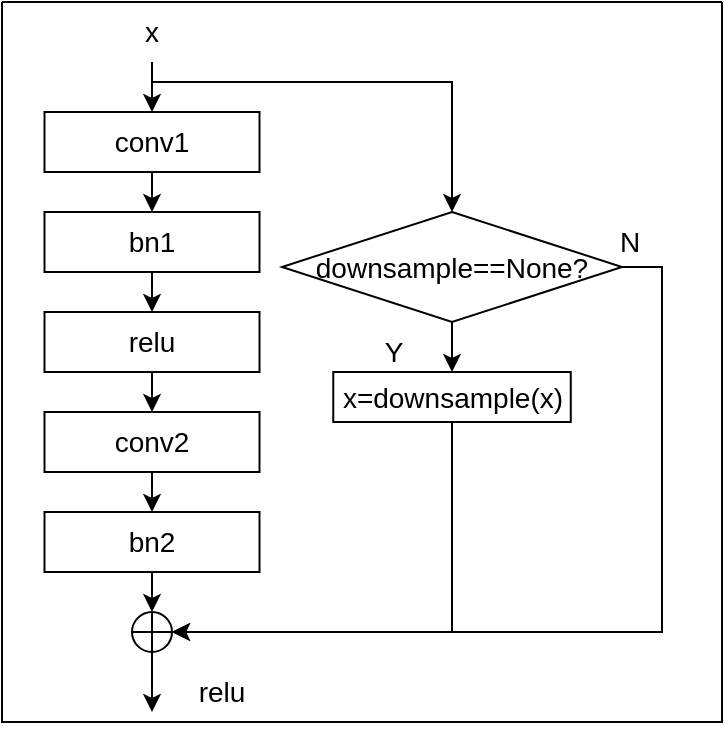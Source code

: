 <mxfile version="21.3.0" type="github">
  <diagram name="第 1 页" id="DMnvuIvCpmK1uP2-rj82">
    <mxGraphModel dx="724" dy="373" grid="1" gridSize="10" guides="1" tooltips="1" connect="1" arrows="1" fold="1" page="1" pageScale="1" pageWidth="827" pageHeight="1169" math="0" shadow="0">
      <root>
        <mxCell id="0" />
        <mxCell id="1" parent="0" />
        <mxCell id="u3brcylE_DKALwnt3hsJ-1" value="" style="swimlane;startSize=0;" vertex="1" parent="1">
          <mxGeometry x="160" y="650" width="360" height="360" as="geometry" />
        </mxCell>
        <mxCell id="u3brcylE_DKALwnt3hsJ-2" style="edgeStyle=orthogonalEdgeStyle;rounded=0;orthogonalLoop=1;jettySize=auto;html=1;exitX=0.5;exitY=1;exitDx=0;exitDy=0;entryX=0.5;entryY=0;entryDx=0;entryDy=0;" edge="1" parent="u3brcylE_DKALwnt3hsJ-1" source="u3brcylE_DKALwnt3hsJ-3" target="u3brcylE_DKALwnt3hsJ-5">
          <mxGeometry relative="1" as="geometry" />
        </mxCell>
        <mxCell id="u3brcylE_DKALwnt3hsJ-22" style="edgeStyle=orthogonalEdgeStyle;rounded=0;orthogonalLoop=1;jettySize=auto;html=1;entryX=0.5;entryY=0;entryDx=0;entryDy=0;" edge="1" parent="u3brcylE_DKALwnt3hsJ-1" target="u3brcylE_DKALwnt3hsJ-21">
          <mxGeometry relative="1" as="geometry">
            <mxPoint x="75" y="40" as="sourcePoint" />
            <Array as="points">
              <mxPoint x="225" y="40" />
            </Array>
          </mxGeometry>
        </mxCell>
        <mxCell id="u3brcylE_DKALwnt3hsJ-3" value="&lt;font style=&quot;font-size: 14px;&quot;&gt;conv1&lt;/font&gt;" style="rounded=0;whiteSpace=wrap;html=1;" vertex="1" parent="u3brcylE_DKALwnt3hsJ-1">
          <mxGeometry x="21.25" y="55" width="107.5" height="30" as="geometry" />
        </mxCell>
        <mxCell id="u3brcylE_DKALwnt3hsJ-4" style="edgeStyle=orthogonalEdgeStyle;rounded=0;orthogonalLoop=1;jettySize=auto;html=1;exitX=0.5;exitY=1;exitDx=0;exitDy=0;entryX=0.5;entryY=0;entryDx=0;entryDy=0;" edge="1" parent="u3brcylE_DKALwnt3hsJ-1" source="u3brcylE_DKALwnt3hsJ-5" target="u3brcylE_DKALwnt3hsJ-7">
          <mxGeometry relative="1" as="geometry" />
        </mxCell>
        <mxCell id="u3brcylE_DKALwnt3hsJ-5" value="&lt;span style=&quot;font-size: 14px;&quot;&gt;bn1&lt;/span&gt;" style="rounded=0;whiteSpace=wrap;html=1;" vertex="1" parent="u3brcylE_DKALwnt3hsJ-1">
          <mxGeometry x="21.25" y="105" width="107.5" height="30" as="geometry" />
        </mxCell>
        <mxCell id="u3brcylE_DKALwnt3hsJ-6" style="edgeStyle=orthogonalEdgeStyle;rounded=0;orthogonalLoop=1;jettySize=auto;html=1;exitX=0.5;exitY=1;exitDx=0;exitDy=0;entryX=0.5;entryY=0;entryDx=0;entryDy=0;" edge="1" parent="u3brcylE_DKALwnt3hsJ-1" source="u3brcylE_DKALwnt3hsJ-7" target="u3brcylE_DKALwnt3hsJ-9">
          <mxGeometry relative="1" as="geometry" />
        </mxCell>
        <mxCell id="u3brcylE_DKALwnt3hsJ-7" value="&lt;span style=&quot;font-size: 14px;&quot;&gt;relu&lt;/span&gt;" style="rounded=0;whiteSpace=wrap;html=1;" vertex="1" parent="u3brcylE_DKALwnt3hsJ-1">
          <mxGeometry x="21.25" y="155" width="107.5" height="30" as="geometry" />
        </mxCell>
        <mxCell id="u3brcylE_DKALwnt3hsJ-8" style="edgeStyle=orthogonalEdgeStyle;rounded=0;orthogonalLoop=1;jettySize=auto;html=1;exitX=0.5;exitY=1;exitDx=0;exitDy=0;entryX=0.5;entryY=0;entryDx=0;entryDy=0;" edge="1" parent="u3brcylE_DKALwnt3hsJ-1" source="u3brcylE_DKALwnt3hsJ-9" target="u3brcylE_DKALwnt3hsJ-11">
          <mxGeometry relative="1" as="geometry" />
        </mxCell>
        <mxCell id="u3brcylE_DKALwnt3hsJ-9" value="&lt;span style=&quot;font-size: 14px;&quot;&gt;conv2&lt;/span&gt;" style="rounded=0;whiteSpace=wrap;html=1;" vertex="1" parent="u3brcylE_DKALwnt3hsJ-1">
          <mxGeometry x="21.25" y="205" width="107.5" height="30" as="geometry" />
        </mxCell>
        <mxCell id="u3brcylE_DKALwnt3hsJ-10" style="edgeStyle=orthogonalEdgeStyle;rounded=0;orthogonalLoop=1;jettySize=auto;html=1;exitX=0.5;exitY=1;exitDx=0;exitDy=0;" edge="1" parent="u3brcylE_DKALwnt3hsJ-1" source="u3brcylE_DKALwnt3hsJ-11">
          <mxGeometry relative="1" as="geometry">
            <mxPoint x="75" y="305" as="targetPoint" />
          </mxGeometry>
        </mxCell>
        <mxCell id="u3brcylE_DKALwnt3hsJ-11" value="&lt;span style=&quot;font-size: 14px;&quot;&gt;bn2&lt;/span&gt;" style="rounded=0;whiteSpace=wrap;html=1;" vertex="1" parent="u3brcylE_DKALwnt3hsJ-1">
          <mxGeometry x="21.25" y="255" width="107.5" height="30" as="geometry" />
        </mxCell>
        <mxCell id="u3brcylE_DKALwnt3hsJ-12" style="edgeStyle=orthogonalEdgeStyle;rounded=0;orthogonalLoop=1;jettySize=auto;html=1;exitX=0.5;exitY=1;exitDx=0;exitDy=0;" edge="1" parent="u3brcylE_DKALwnt3hsJ-1" source="u3brcylE_DKALwnt3hsJ-13">
          <mxGeometry relative="1" as="geometry">
            <mxPoint x="74.759" y="325.103" as="targetPoint" />
          </mxGeometry>
        </mxCell>
        <mxCell id="u3brcylE_DKALwnt3hsJ-13" value="" style="ellipse;whiteSpace=wrap;html=1;aspect=fixed;" vertex="1" parent="u3brcylE_DKALwnt3hsJ-1">
          <mxGeometry x="65" y="305" width="20" height="20" as="geometry" />
        </mxCell>
        <mxCell id="u3brcylE_DKALwnt3hsJ-14" value="" style="endArrow=none;html=1;rounded=0;entryX=1;entryY=0.5;entryDx=0;entryDy=0;exitX=0;exitY=0.5;exitDx=0;exitDy=0;" edge="1" parent="u3brcylE_DKALwnt3hsJ-1" source="u3brcylE_DKALwnt3hsJ-13" target="u3brcylE_DKALwnt3hsJ-13">
          <mxGeometry width="50" height="50" relative="1" as="geometry">
            <mxPoint x="150" y="245" as="sourcePoint" />
            <mxPoint x="200" y="195" as="targetPoint" />
          </mxGeometry>
        </mxCell>
        <mxCell id="u3brcylE_DKALwnt3hsJ-15" value="" style="endArrow=none;html=1;rounded=0;entryX=0.5;entryY=1;entryDx=0;entryDy=0;exitX=0.5;exitY=0;exitDx=0;exitDy=0;" edge="1" parent="u3brcylE_DKALwnt3hsJ-1" source="u3brcylE_DKALwnt3hsJ-13" target="u3brcylE_DKALwnt3hsJ-13">
          <mxGeometry width="50" height="50" relative="1" as="geometry">
            <mxPoint x="150" y="245" as="sourcePoint" />
            <mxPoint x="200" y="195" as="targetPoint" />
          </mxGeometry>
        </mxCell>
        <mxCell id="u3brcylE_DKALwnt3hsJ-16" style="edgeStyle=orthogonalEdgeStyle;rounded=0;orthogonalLoop=1;jettySize=auto;html=1;exitX=0.5;exitY=1;exitDx=0;exitDy=0;entryX=0.5;entryY=0;entryDx=0;entryDy=0;" edge="1" parent="u3brcylE_DKALwnt3hsJ-1" source="u3brcylE_DKALwnt3hsJ-18" target="u3brcylE_DKALwnt3hsJ-3">
          <mxGeometry relative="1" as="geometry" />
        </mxCell>
        <mxCell id="u3brcylE_DKALwnt3hsJ-18" value="&lt;font style=&quot;font-size: 14px;&quot;&gt;x&lt;/font&gt;" style="text;html=1;strokeColor=none;fillColor=none;align=center;verticalAlign=middle;whiteSpace=wrap;rounded=0;" vertex="1" parent="u3brcylE_DKALwnt3hsJ-1">
          <mxGeometry x="45" width="60" height="30" as="geometry" />
        </mxCell>
        <mxCell id="u3brcylE_DKALwnt3hsJ-19" value="&lt;font style=&quot;font-size: 14px;&quot;&gt;relu&lt;/font&gt;" style="text;html=1;strokeColor=none;fillColor=none;align=center;verticalAlign=middle;whiteSpace=wrap;rounded=0;" vertex="1" parent="u3brcylE_DKALwnt3hsJ-1">
          <mxGeometry x="80" y="330" width="60" height="30" as="geometry" />
        </mxCell>
        <mxCell id="u3brcylE_DKALwnt3hsJ-25" value="" style="edgeStyle=orthogonalEdgeStyle;rounded=0;orthogonalLoop=1;jettySize=auto;html=1;" edge="1" parent="u3brcylE_DKALwnt3hsJ-1" source="u3brcylE_DKALwnt3hsJ-21" target="u3brcylE_DKALwnt3hsJ-24">
          <mxGeometry relative="1" as="geometry" />
        </mxCell>
        <mxCell id="u3brcylE_DKALwnt3hsJ-32" style="edgeStyle=orthogonalEdgeStyle;rounded=0;orthogonalLoop=1;jettySize=auto;html=1;exitX=1;exitY=0.5;exitDx=0;exitDy=0;entryX=1;entryY=0.5;entryDx=0;entryDy=0;" edge="1" parent="u3brcylE_DKALwnt3hsJ-1" source="u3brcylE_DKALwnt3hsJ-21" target="u3brcylE_DKALwnt3hsJ-13">
          <mxGeometry relative="1" as="geometry" />
        </mxCell>
        <mxCell id="u3brcylE_DKALwnt3hsJ-21" value="&lt;font style=&quot;font-size: 14px;&quot;&gt;downsample==None?&lt;/font&gt;" style="rhombus;whiteSpace=wrap;html=1;" vertex="1" parent="u3brcylE_DKALwnt3hsJ-1">
          <mxGeometry x="140" y="105" width="170" height="55" as="geometry" />
        </mxCell>
        <mxCell id="u3brcylE_DKALwnt3hsJ-28" style="edgeStyle=orthogonalEdgeStyle;rounded=0;orthogonalLoop=1;jettySize=auto;html=1;exitX=0.5;exitY=1;exitDx=0;exitDy=0;entryX=1;entryY=0.5;entryDx=0;entryDy=0;" edge="1" parent="u3brcylE_DKALwnt3hsJ-1" source="u3brcylE_DKALwnt3hsJ-24" target="u3brcylE_DKALwnt3hsJ-13">
          <mxGeometry relative="1" as="geometry" />
        </mxCell>
        <mxCell id="u3brcylE_DKALwnt3hsJ-24" value="&lt;span style=&quot;font-size: 14px;&quot;&gt;x=downsample(x)&lt;/span&gt;" style="rounded=0;whiteSpace=wrap;html=1;" vertex="1" parent="u3brcylE_DKALwnt3hsJ-1">
          <mxGeometry x="165.63" y="185" width="118.75" height="25" as="geometry" />
        </mxCell>
        <mxCell id="u3brcylE_DKALwnt3hsJ-29" value="&lt;font style=&quot;font-size: 14px;&quot;&gt;Y&lt;/font&gt;" style="text;html=1;strokeColor=none;fillColor=none;align=center;verticalAlign=middle;whiteSpace=wrap;rounded=0;" vertex="1" parent="u3brcylE_DKALwnt3hsJ-1">
          <mxGeometry x="165.63" y="160" width="60" height="30" as="geometry" />
        </mxCell>
        <mxCell id="u3brcylE_DKALwnt3hsJ-33" value="&lt;font style=&quot;font-size: 14px;&quot;&gt;N&lt;/font&gt;" style="text;html=1;strokeColor=none;fillColor=none;align=center;verticalAlign=middle;whiteSpace=wrap;rounded=0;" vertex="1" parent="u3brcylE_DKALwnt3hsJ-1">
          <mxGeometry x="284.38" y="105" width="60" height="30" as="geometry" />
        </mxCell>
        <mxCell id="u3brcylE_DKALwnt3hsJ-20" value="" style="edgeStyle=orthogonalEdgeStyle;rounded=0;orthogonalLoop=1;jettySize=auto;html=1;" edge="1" parent="1" source="u3brcylE_DKALwnt3hsJ-13">
          <mxGeometry relative="1" as="geometry">
            <mxPoint x="235" y="1005" as="targetPoint" />
          </mxGeometry>
        </mxCell>
      </root>
    </mxGraphModel>
  </diagram>
</mxfile>
